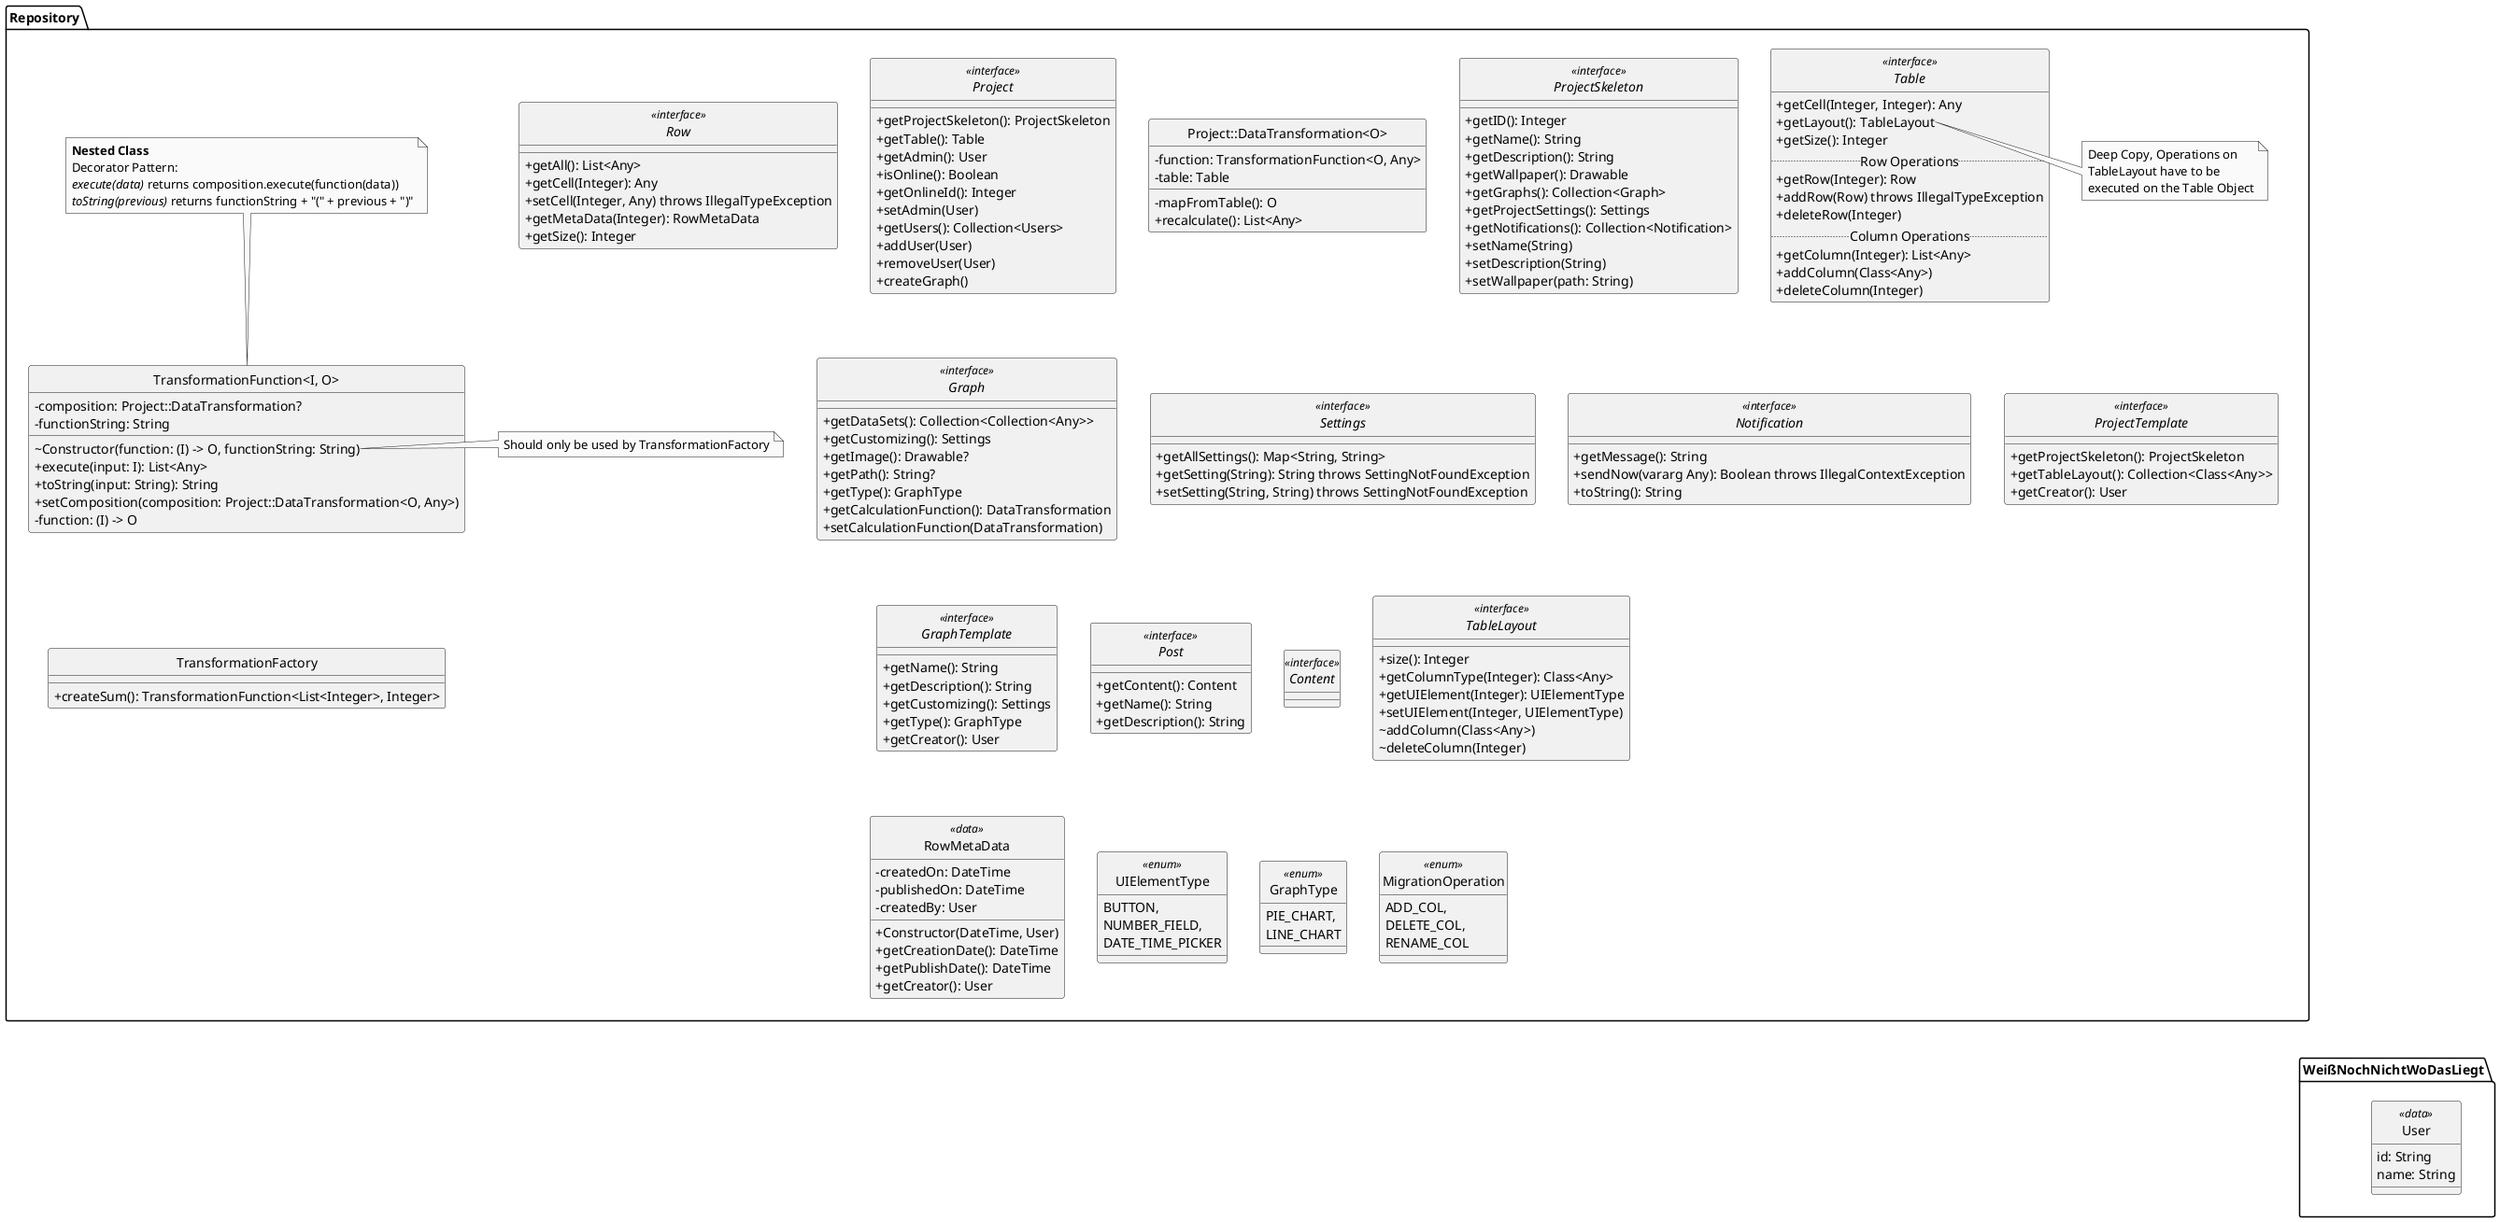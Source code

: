 @startuml

skinparam monochrome true
skinparam shadowing false
skinparam genericDisplay old
skinparam classAttributeIconSize 0
hide circle


package Repository {
  
    interface Table <<interface>> {
        +getCell(Integer, Integer): Any
        +getLayout(): TableLayout
        +getSize(): Integer
        ..Row Operations..
        +getRow(Integer): Row
        +addRow(Row) throws IllegalTypeException
        +deleteRow(Integer)
        ..Column Operations..
        +getColumn(Integer): List<Any>
        +addColumn(Class<Any>)
        +deleteColumn(Integer)
    }
    note right of Table::getLayout()
        Deep Copy, Operations on
        TableLayout have to be
        executed on the Table Object
    end note

    interface Row <<interface>> {
        +getAll(): List<Any>
        +getCell(Integer): Any
        +setCell(Integer, Any) throws IllegalTypeException
        +getMetaData(Integer): RowMetaData
        +getSize(): Integer
    }

    interface Project <<interface>> {
        +getProjectSkeleton(): ProjectSkeleton
        +getTable(): Table
        +getAdmin(): User
        +isOnline(): Boolean
        +getOnlineId(): Integer
        +setAdmin(User)
        +getUsers(): Collection<Users>
        +addUser(User)
        +removeUser(User)
        +createGraph()
    }
  
    'Nested Class: You need an object of a class Implementing Project in Order to create
    'a DataTransformation
    class Project::DataTransformation<O> {
        -function: TransformationFunction<O, Any>
        -table: Table
        -mapFromTable(): O
        +recalculate(): List<Any>
    }

    class TransformationFunction<I, O> {
        ~Constructor(function: (I) -> O, functionString: String)
        +execute(input: I): List<Any>
        +toString(input: String): String
        +setComposition(composition: Project::DataTransformation<O, Any>)
        -function: (I) -> O
        -composition: Project::DataTransformation?
        -functionString: String
    }

    note top
        <b>Nested Class</b>
        Decorator Pattern:
        <i>execute(data)</i> returns composition.execute(function(data))
        <i>toString(previous)</i> returns functionString + "(" + previous + ")"
    end note

    class TransformationFactory {
        +createSum(): TransformationFunction<List<Integer>, Integer>
    }

    TransformationFunction -[hidden]-> TransformationFactory

    note right of TransformationFunction::Constructor
        Should only be used by TransformationFactory
    end note

    interface ProjectSkeleton <<interface>> {
        +getID(): Integer
        +getName(): String
        +getDescription(): String
        +getWallpaper(): Drawable
        +getGraphs(): Collection<Graph>
        +getProjectSettings(): Settings
        +getNotifications(): Collection<Notification>
        +setName(String)
        +setDescription(String)
        +setWallpaper(path: String)
    }

    interface Graph <<interface>> {
        'Does this always recompute the DataSets? If not how does it decide when to recompute?
        +getDataSets(): Collection<Collection<Any>>
        +getCustomizing(): Settings
        +getImage(): Drawable?
        +getPath(): String?
        +getType(): GraphType
        +getCalculationFunction(): DataTransformation
        +setCalculationFunction(DataTransformation)
    }

    interface Settings <<interface>> {
        +getAllSettings(): Map<String, String>
        +getSetting(String): String throws SettingNotFoundException
        +setSetting(String, String) throws SettingNotFoundException
    }

    interface Notification <<interface>> {
        +getMessage(): String
        +sendNow(vararg Any): Boolean throws IllegalContextException
        +toString(): String
    }
  
    interface ProjectTemplate <<interface>> {
        +getProjectSkeleton(): ProjectSkeleton
        +getTableLayout(): Collection<Class<Any>>
        +getCreator(): User
    }

    interface GraphTemplate <<interface>> {
        +getName(): String
        +getDescription(): String
        +getCustomizing(): Settings
        +getType(): GraphType
        +getCreator(): User
    }

    interface Post <<interface>> {
        +getContent(): Content
        +getName(): String
        +getDescription(): String
    }

    interface Content <<interface>> {

    }

    interface TableLayout <<interface>> {
        +size(): Integer
        +getColumnType(Integer): Class<Any>
        +getUIElement(Integer): UIElementType
        +setUIElement(Integer, UIElementType)
        ~addColumn(Class<Any>)
        ~deleteColumn(Integer)
    }

    class RowMetaData <<data>> {
        +Constructor(DateTime, User)
        +getCreationDate(): DateTime
        +getPublishDate(): DateTime
        +getCreator(): User
        -createdOn: DateTime
        -publishedOn: DateTime
        -createdBy: User
    }

    enum UIElementType <<enum>> {
        BUTTON,
        NUMBER_FIELD,
        DATE_TIME_PICKER
    }

    enum GraphType <<enum>> {
        PIE_CHART,
        LINE_CHART
    }

    enum MigrationOperation <<enum>> {
        ADD_COL,
        DELETE_COL,
        RENAME_COL
    }
}

Repository ----[hidden]-> WeißNochNichtWoDasLiegt

package WeißNochNichtWoDasLiegt {

    class User <<data>> {
        id: String
        name: String
    }
}



@enduml